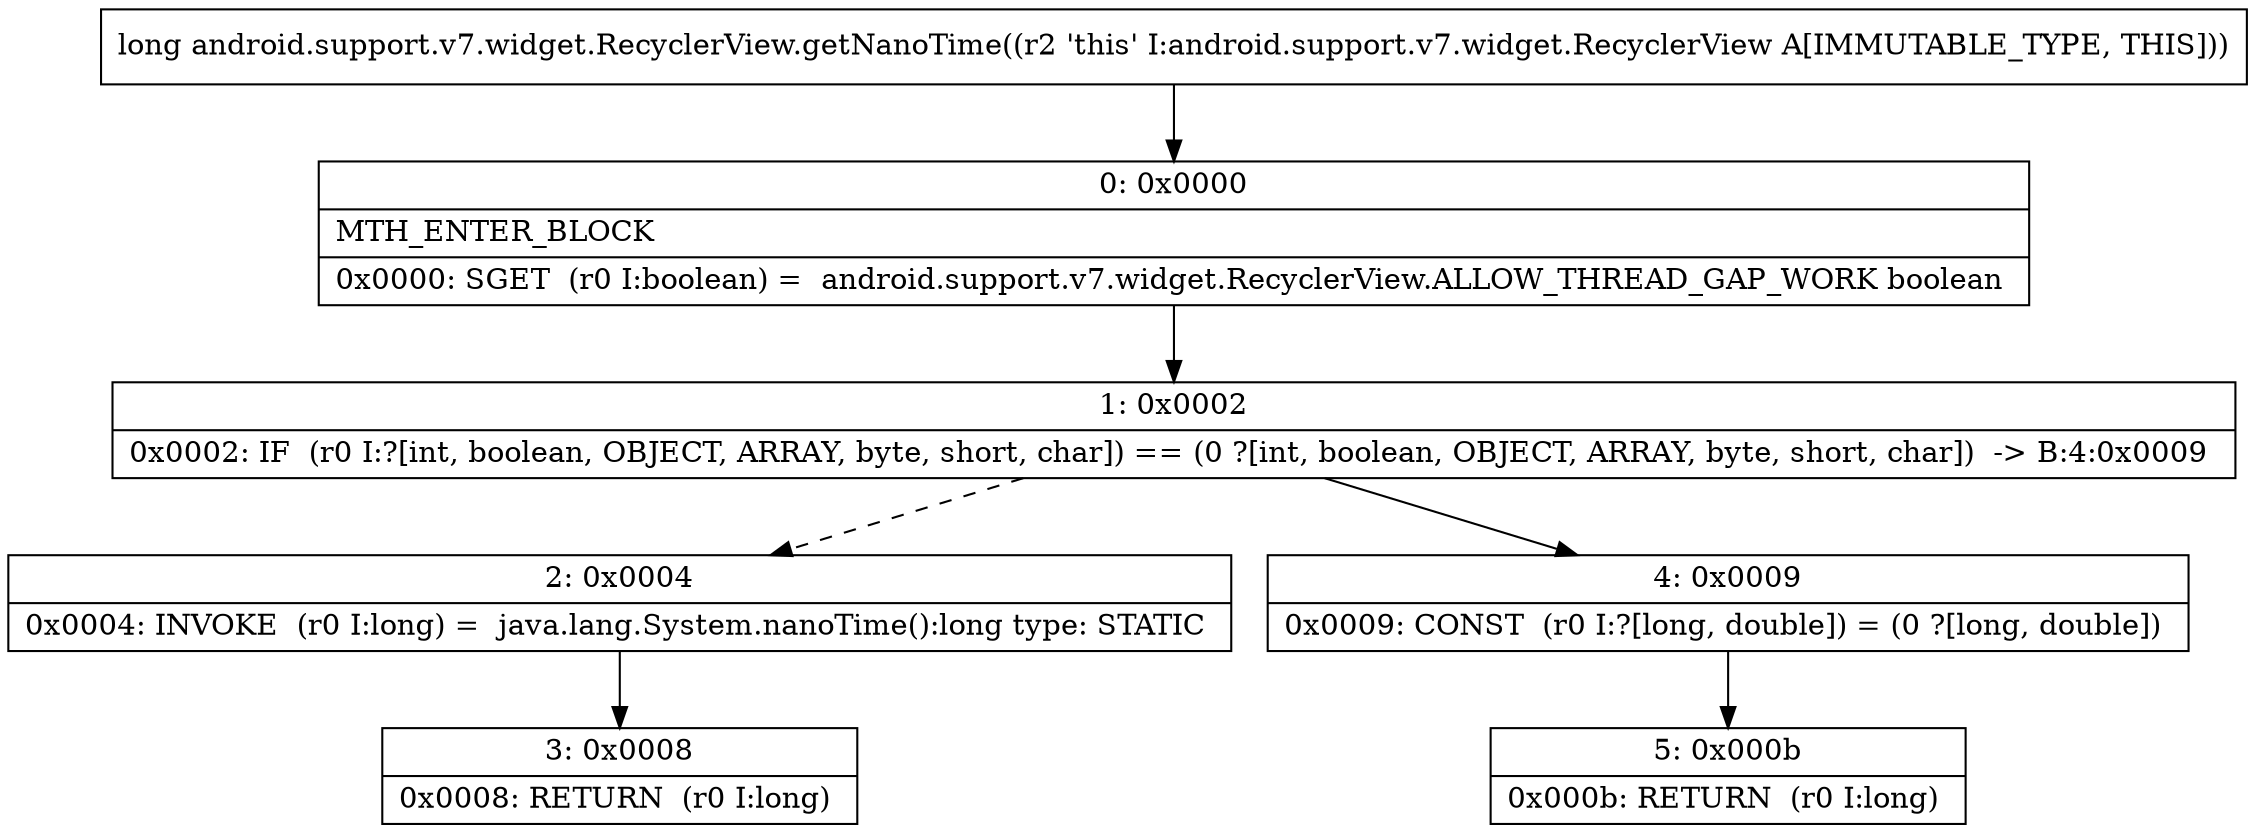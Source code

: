 digraph "CFG forandroid.support.v7.widget.RecyclerView.getNanoTime()J" {
Node_0 [shape=record,label="{0\:\ 0x0000|MTH_ENTER_BLOCK\l|0x0000: SGET  (r0 I:boolean) =  android.support.v7.widget.RecyclerView.ALLOW_THREAD_GAP_WORK boolean \l}"];
Node_1 [shape=record,label="{1\:\ 0x0002|0x0002: IF  (r0 I:?[int, boolean, OBJECT, ARRAY, byte, short, char]) == (0 ?[int, boolean, OBJECT, ARRAY, byte, short, char])  \-\> B:4:0x0009 \l}"];
Node_2 [shape=record,label="{2\:\ 0x0004|0x0004: INVOKE  (r0 I:long) =  java.lang.System.nanoTime():long type: STATIC \l}"];
Node_3 [shape=record,label="{3\:\ 0x0008|0x0008: RETURN  (r0 I:long) \l}"];
Node_4 [shape=record,label="{4\:\ 0x0009|0x0009: CONST  (r0 I:?[long, double]) = (0 ?[long, double]) \l}"];
Node_5 [shape=record,label="{5\:\ 0x000b|0x000b: RETURN  (r0 I:long) \l}"];
MethodNode[shape=record,label="{long android.support.v7.widget.RecyclerView.getNanoTime((r2 'this' I:android.support.v7.widget.RecyclerView A[IMMUTABLE_TYPE, THIS])) }"];
MethodNode -> Node_0;
Node_0 -> Node_1;
Node_1 -> Node_2[style=dashed];
Node_1 -> Node_4;
Node_2 -> Node_3;
Node_4 -> Node_5;
}

